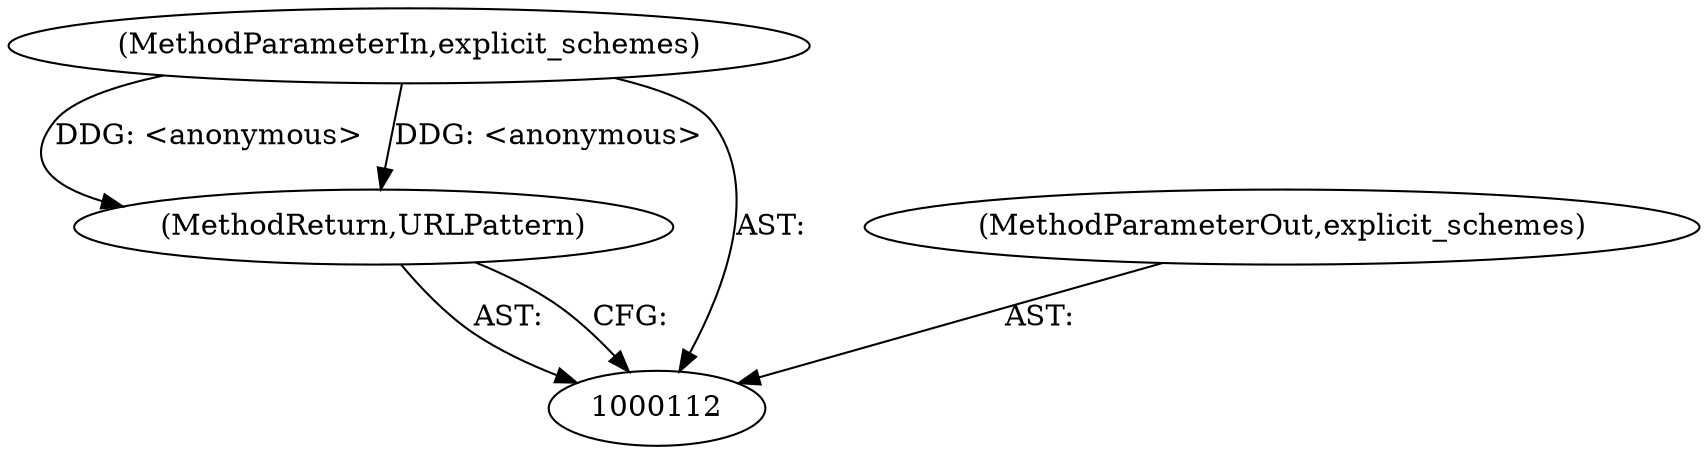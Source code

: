 digraph "0_Chrome_e13eb21898c7eba584f680e3d17ca1b9e28bc505" {
"1000113" [label="(MethodParameterIn,explicit_schemes)"];
"1000153" [label="(MethodParameterOut,explicit_schemes)"];
"1000115" [label="(MethodReturn,URLPattern)"];
"1000113" -> "1000112"  [label="AST: "];
"1000113" -> "1000115"  [label="DDG: <anonymous>"];
"1000153" -> "1000112"  [label="AST: "];
"1000115" -> "1000112"  [label="AST: "];
"1000115" -> "1000112"  [label="CFG: "];
"1000113" -> "1000115"  [label="DDG: <anonymous>"];
}
